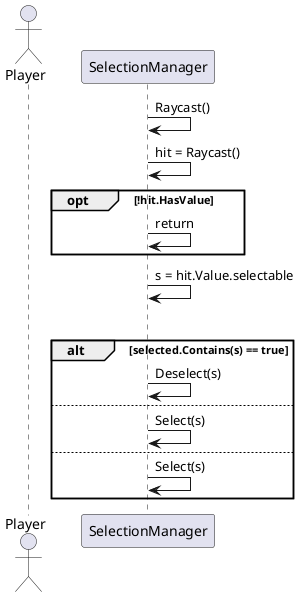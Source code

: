﻿@startuml
    skinparam Shadowing false
    skinparam ParticipantPadding 20

    actor Player
    Participant SelectionManager

    SelectionManager -> SelectionManager : Raycast()
    SelectionManager -> SelectionManager : hit = Raycast()

    opt !hit.HasValue
        SelectionManager -> SelectionManager : return
    end

    SelectionManager -> SelectionManager : s = hit.Value.selectable

    alt ctrl==true //กด ctrl
        alt selected.Contains(s) == true
            SelectionManager -> SelectionManager : Deselect(s)
        else
            SelectionManager -> SelectionManager : Select(s)
    else
        SelectionManager -> SelectionManager : Select(s)
    end


@enduml